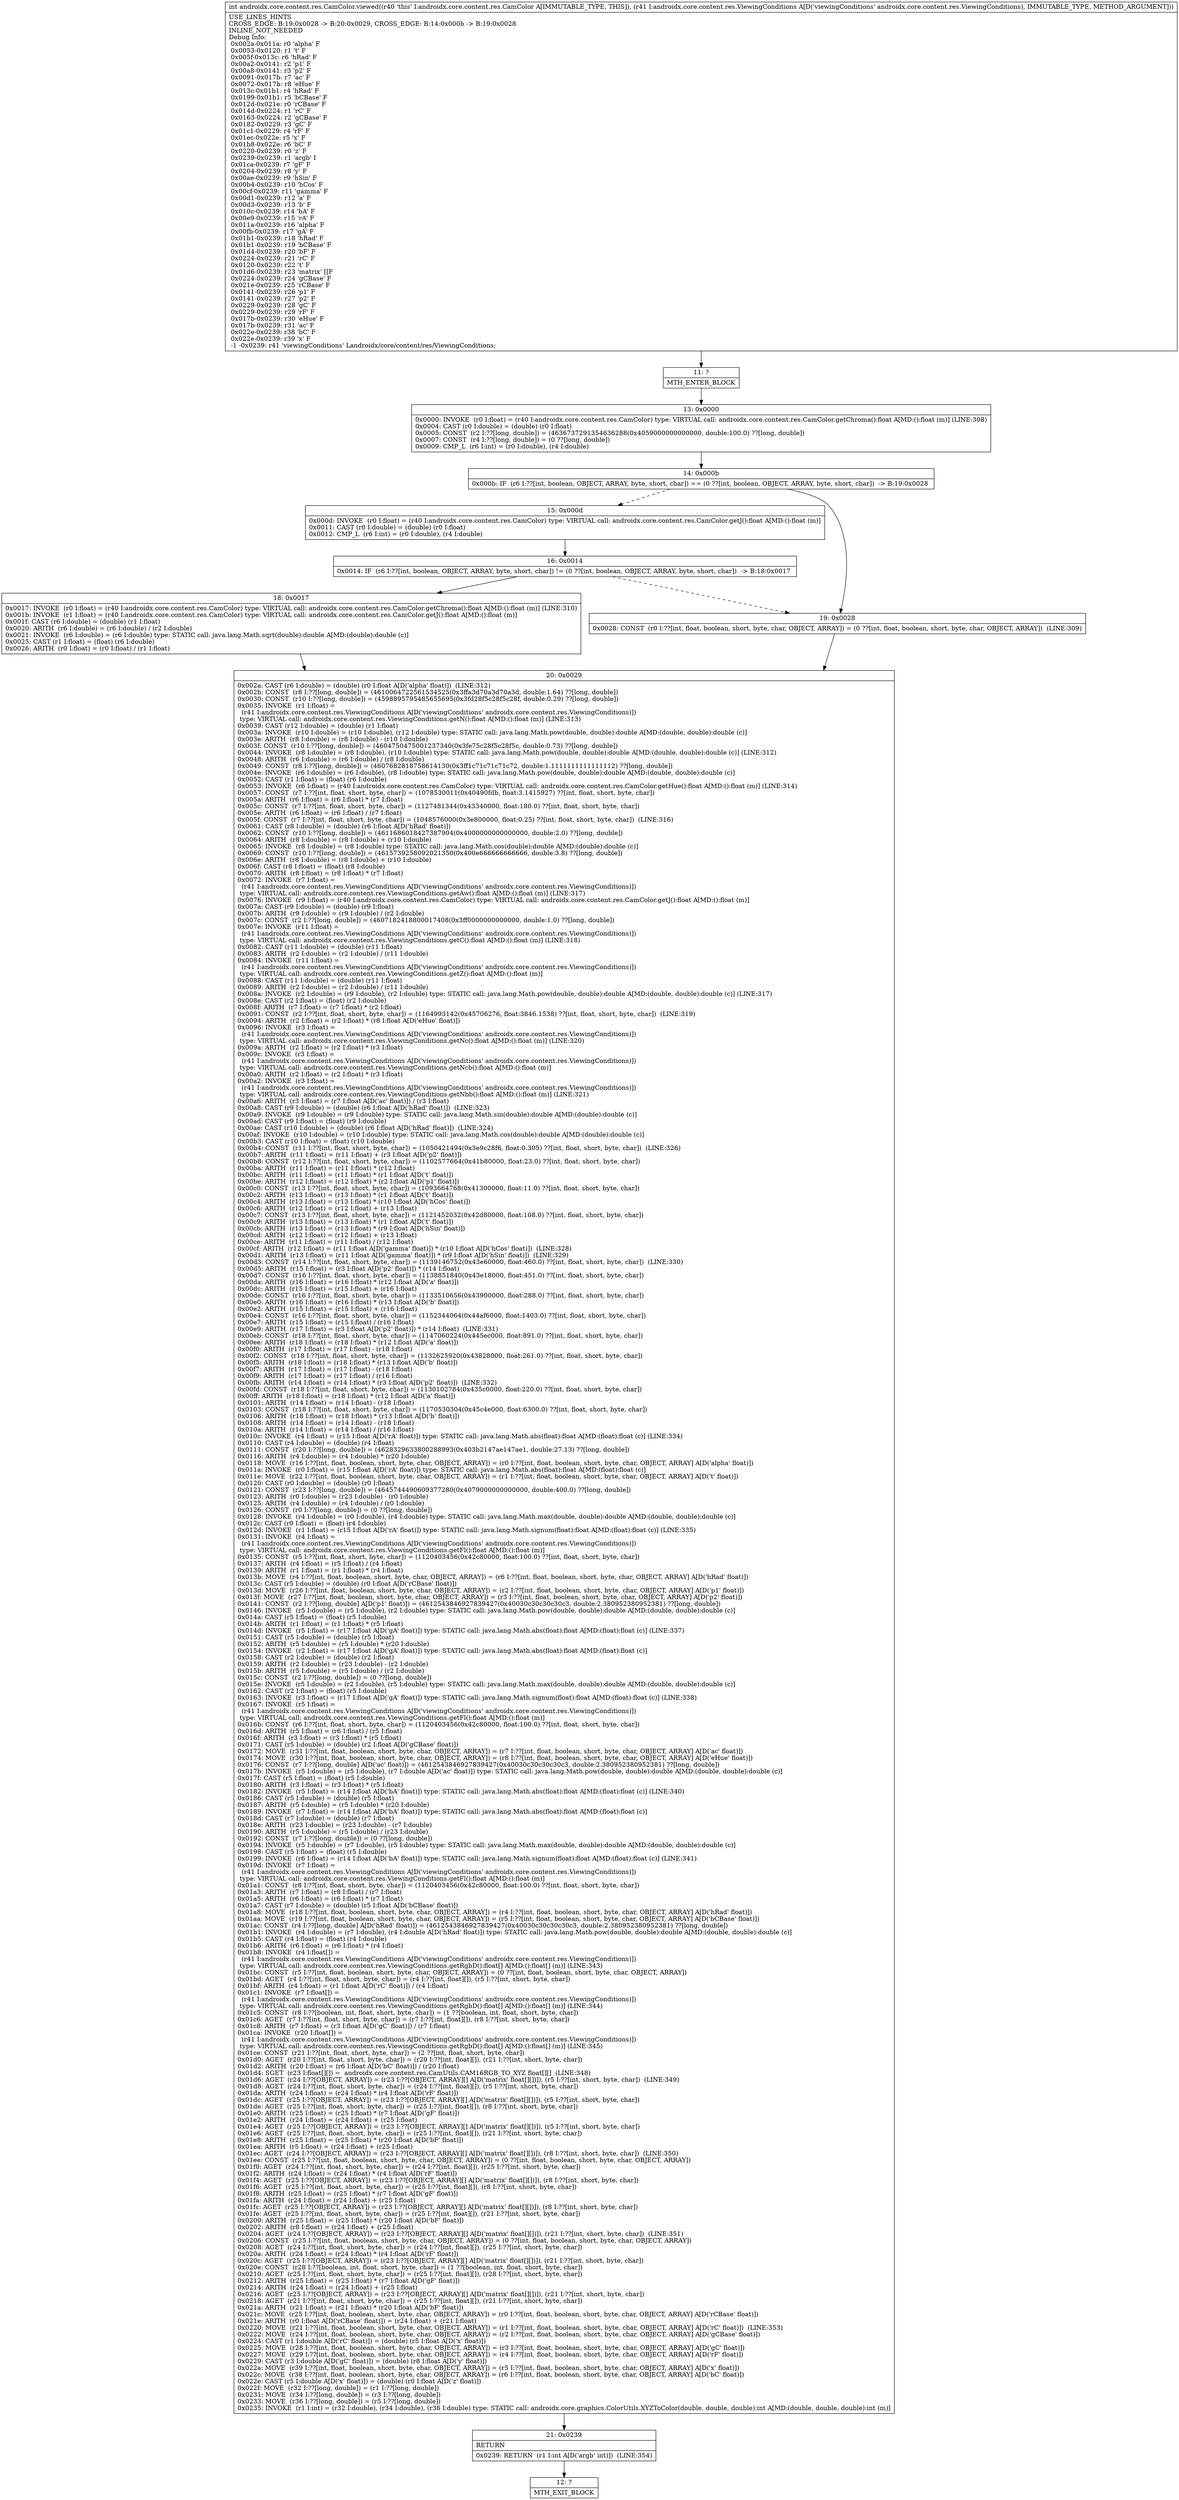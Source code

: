 digraph "CFG forandroidx.core.content.res.CamColor.viewed(Landroidx\/core\/content\/res\/ViewingConditions;)I" {
Node_11 [shape=record,label="{11\:\ ?|MTH_ENTER_BLOCK\l}"];
Node_13 [shape=record,label="{13\:\ 0x0000|0x0000: INVOKE  (r0 I:float) = (r40 I:androidx.core.content.res.CamColor) type: VIRTUAL call: androidx.core.content.res.CamColor.getChroma():float A[MD:():float (m)] (LINE:308)\l0x0004: CAST (r0 I:double) = (double) (r0 I:float) \l0x0005: CONST  (r2 I:??[long, double]) = (4636737291354636288(0x4059000000000000, double:100.0) ??[long, double]) \l0x0007: CONST  (r4 I:??[long, double]) = (0 ??[long, double]) \l0x0009: CMP_L  (r6 I:int) = (r0 I:double), (r4 I:double) \l}"];
Node_14 [shape=record,label="{14\:\ 0x000b|0x000b: IF  (r6 I:??[int, boolean, OBJECT, ARRAY, byte, short, char]) == (0 ??[int, boolean, OBJECT, ARRAY, byte, short, char])  \-\> B:19:0x0028 \l}"];
Node_15 [shape=record,label="{15\:\ 0x000d|0x000d: INVOKE  (r0 I:float) = (r40 I:androidx.core.content.res.CamColor) type: VIRTUAL call: androidx.core.content.res.CamColor.getJ():float A[MD:():float (m)]\l0x0011: CAST (r0 I:double) = (double) (r0 I:float) \l0x0012: CMP_L  (r6 I:int) = (r0 I:double), (r4 I:double) \l}"];
Node_16 [shape=record,label="{16\:\ 0x0014|0x0014: IF  (r6 I:??[int, boolean, OBJECT, ARRAY, byte, short, char]) != (0 ??[int, boolean, OBJECT, ARRAY, byte, short, char])  \-\> B:18:0x0017 \l}"];
Node_18 [shape=record,label="{18\:\ 0x0017|0x0017: INVOKE  (r0 I:float) = (r40 I:androidx.core.content.res.CamColor) type: VIRTUAL call: androidx.core.content.res.CamColor.getChroma():float A[MD:():float (m)] (LINE:310)\l0x001b: INVOKE  (r1 I:float) = (r40 I:androidx.core.content.res.CamColor) type: VIRTUAL call: androidx.core.content.res.CamColor.getJ():float A[MD:():float (m)]\l0x001f: CAST (r6 I:double) = (double) (r1 I:float) \l0x0020: ARITH  (r6 I:double) = (r6 I:double) \/ (r2 I:double) \l0x0021: INVOKE  (r6 I:double) = (r6 I:double) type: STATIC call: java.lang.Math.sqrt(double):double A[MD:(double):double (c)]\l0x0025: CAST (r1 I:float) = (float) (r6 I:double) \l0x0026: ARITH  (r0 I:float) = (r0 I:float) \/ (r1 I:float) \l}"];
Node_20 [shape=record,label="{20\:\ 0x0029|0x002a: CAST (r6 I:double) = (double) (r0 I:float A[D('alpha' float)])  (LINE:312)\l0x002b: CONST  (r8 I:??[long, double]) = (4610064722561534525(0x3ffa3d70a3d70a3d, double:1.64) ??[long, double]) \l0x0030: CONST  (r10 I:??[long, double]) = (4598895795485655695(0x3fd28f5c28f5c28f, double:0.29) ??[long, double]) \l0x0035: INVOKE  (r1 I:float) = \l  (r41 I:androidx.core.content.res.ViewingConditions A[D('viewingConditions' androidx.core.content.res.ViewingConditions)])\l type: VIRTUAL call: androidx.core.content.res.ViewingConditions.getN():float A[MD:():float (m)] (LINE:313)\l0x0039: CAST (r12 I:double) = (double) (r1 I:float) \l0x003a: INVOKE  (r10 I:double) = (r10 I:double), (r12 I:double) type: STATIC call: java.lang.Math.pow(double, double):double A[MD:(double, double):double (c)]\l0x003e: ARITH  (r8 I:double) = (r8 I:double) \- (r10 I:double) \l0x003f: CONST  (r10 I:??[long, double]) = (4604750475001237340(0x3fe75c28f5c28f5c, double:0.73) ??[long, double]) \l0x0044: INVOKE  (r8 I:double) = (r8 I:double), (r10 I:double) type: STATIC call: java.lang.Math.pow(double, double):double A[MD:(double, double):double (c)] (LINE:312)\l0x0048: ARITH  (r6 I:double) = (r6 I:double) \/ (r8 I:double) \l0x0049: CONST  (r8 I:??[long, double]) = (4607682818758614130(0x3ff1c71c71c71c72, double:1.1111111111111112) ??[long, double]) \l0x004e: INVOKE  (r6 I:double) = (r6 I:double), (r8 I:double) type: STATIC call: java.lang.Math.pow(double, double):double A[MD:(double, double):double (c)]\l0x0052: CAST (r1 I:float) = (float) (r6 I:double) \l0x0053: INVOKE  (r6 I:float) = (r40 I:androidx.core.content.res.CamColor) type: VIRTUAL call: androidx.core.content.res.CamColor.getHue():float A[MD:():float (m)] (LINE:314)\l0x0057: CONST  (r7 I:??[int, float, short, byte, char]) = (1078530011(0x40490fdb, float:3.1415927) ??[int, float, short, byte, char]) \l0x005a: ARITH  (r6 I:float) = (r6 I:float) * (r7 I:float) \l0x005c: CONST  (r7 I:??[int, float, short, byte, char]) = (1127481344(0x43340000, float:180.0) ??[int, float, short, byte, char]) \l0x005e: ARITH  (r6 I:float) = (r6 I:float) \/ (r7 I:float) \l0x005f: CONST  (r7 I:??[int, float, short, byte, char]) = (1048576000(0x3e800000, float:0.25) ??[int, float, short, byte, char])  (LINE:316)\l0x0061: CAST (r8 I:double) = (double) (r6 I:float A[D('hRad' float)]) \l0x0062: CONST  (r10 I:??[long, double]) = (4611686018427387904(0x4000000000000000, double:2.0) ??[long, double]) \l0x0064: ARITH  (r8 I:double) = (r8 I:double) + (r10 I:double) \l0x0065: INVOKE  (r8 I:double) = (r8 I:double) type: STATIC call: java.lang.Math.cos(double):double A[MD:(double):double (c)]\l0x0069: CONST  (r10 I:??[long, double]) = (4615739258092021350(0x400e666666666666, double:3.8) ??[long, double]) \l0x006e: ARITH  (r8 I:double) = (r8 I:double) + (r10 I:double) \l0x006f: CAST (r8 I:float) = (float) (r8 I:double) \l0x0070: ARITH  (r8 I:float) = (r8 I:float) * (r7 I:float) \l0x0072: INVOKE  (r7 I:float) = \l  (r41 I:androidx.core.content.res.ViewingConditions A[D('viewingConditions' androidx.core.content.res.ViewingConditions)])\l type: VIRTUAL call: androidx.core.content.res.ViewingConditions.getAw():float A[MD:():float (m)] (LINE:317)\l0x0076: INVOKE  (r9 I:float) = (r40 I:androidx.core.content.res.CamColor) type: VIRTUAL call: androidx.core.content.res.CamColor.getJ():float A[MD:():float (m)]\l0x007a: CAST (r9 I:double) = (double) (r9 I:float) \l0x007b: ARITH  (r9 I:double) = (r9 I:double) \/ (r2 I:double) \l0x007c: CONST  (r2 I:??[long, double]) = (4607182418800017408(0x3ff0000000000000, double:1.0) ??[long, double]) \l0x007e: INVOKE  (r11 I:float) = \l  (r41 I:androidx.core.content.res.ViewingConditions A[D('viewingConditions' androidx.core.content.res.ViewingConditions)])\l type: VIRTUAL call: androidx.core.content.res.ViewingConditions.getC():float A[MD:():float (m)] (LINE:318)\l0x0082: CAST (r11 I:double) = (double) (r11 I:float) \l0x0083: ARITH  (r2 I:double) = (r2 I:double) \/ (r11 I:double) \l0x0084: INVOKE  (r11 I:float) = \l  (r41 I:androidx.core.content.res.ViewingConditions A[D('viewingConditions' androidx.core.content.res.ViewingConditions)])\l type: VIRTUAL call: androidx.core.content.res.ViewingConditions.getZ():float A[MD:():float (m)]\l0x0088: CAST (r11 I:double) = (double) (r11 I:float) \l0x0089: ARITH  (r2 I:double) = (r2 I:double) \/ (r11 I:double) \l0x008a: INVOKE  (r2 I:double) = (r9 I:double), (r2 I:double) type: STATIC call: java.lang.Math.pow(double, double):double A[MD:(double, double):double (c)] (LINE:317)\l0x008e: CAST (r2 I:float) = (float) (r2 I:double) \l0x008f: ARITH  (r7 I:float) = (r7 I:float) * (r2 I:float) \l0x0091: CONST  (r2 I:??[int, float, short, byte, char]) = (1164993142(0x45706276, float:3846.1538) ??[int, float, short, byte, char])  (LINE:319)\l0x0094: ARITH  (r2 I:float) = (r2 I:float) * (r8 I:float A[D('eHue' float)]) \l0x0096: INVOKE  (r3 I:float) = \l  (r41 I:androidx.core.content.res.ViewingConditions A[D('viewingConditions' androidx.core.content.res.ViewingConditions)])\l type: VIRTUAL call: androidx.core.content.res.ViewingConditions.getNc():float A[MD:():float (m)] (LINE:320)\l0x009a: ARITH  (r2 I:float) = (r2 I:float) * (r3 I:float) \l0x009c: INVOKE  (r3 I:float) = \l  (r41 I:androidx.core.content.res.ViewingConditions A[D('viewingConditions' androidx.core.content.res.ViewingConditions)])\l type: VIRTUAL call: androidx.core.content.res.ViewingConditions.getNcb():float A[MD:():float (m)]\l0x00a0: ARITH  (r2 I:float) = (r2 I:float) * (r3 I:float) \l0x00a2: INVOKE  (r3 I:float) = \l  (r41 I:androidx.core.content.res.ViewingConditions A[D('viewingConditions' androidx.core.content.res.ViewingConditions)])\l type: VIRTUAL call: androidx.core.content.res.ViewingConditions.getNbb():float A[MD:():float (m)] (LINE:321)\l0x00a6: ARITH  (r3 I:float) = (r7 I:float A[D('ac' float)]) \/ (r3 I:float) \l0x00a8: CAST (r9 I:double) = (double) (r6 I:float A[D('hRad' float)])  (LINE:323)\l0x00a9: INVOKE  (r9 I:double) = (r9 I:double) type: STATIC call: java.lang.Math.sin(double):double A[MD:(double):double (c)]\l0x00ad: CAST (r9 I:float) = (float) (r9 I:double) \l0x00ae: CAST (r10 I:double) = (double) (r6 I:float A[D('hRad' float)])  (LINE:324)\l0x00af: INVOKE  (r10 I:double) = (r10 I:double) type: STATIC call: java.lang.Math.cos(double):double A[MD:(double):double (c)]\l0x00b3: CAST (r10 I:float) = (float) (r10 I:double) \l0x00b4: CONST  (r11 I:??[int, float, short, byte, char]) = (1050421494(0x3e9c28f6, float:0.305) ??[int, float, short, byte, char])  (LINE:326)\l0x00b7: ARITH  (r11 I:float) = (r11 I:float) + (r3 I:float A[D('p2' float)]) \l0x00b8: CONST  (r12 I:??[int, float, short, byte, char]) = (1102577664(0x41b80000, float:23.0) ??[int, float, short, byte, char]) \l0x00ba: ARITH  (r11 I:float) = (r11 I:float) * (r12 I:float) \l0x00bc: ARITH  (r11 I:float) = (r11 I:float) * (r1 I:float A[D('t' float)]) \l0x00be: ARITH  (r12 I:float) = (r12 I:float) * (r2 I:float A[D('p1' float)]) \l0x00c0: CONST  (r13 I:??[int, float, short, byte, char]) = (1093664768(0x41300000, float:11.0) ??[int, float, short, byte, char]) \l0x00c2: ARITH  (r13 I:float) = (r13 I:float) * (r1 I:float A[D('t' float)]) \l0x00c4: ARITH  (r13 I:float) = (r13 I:float) * (r10 I:float A[D('hCos' float)]) \l0x00c6: ARITH  (r12 I:float) = (r12 I:float) + (r13 I:float) \l0x00c7: CONST  (r13 I:??[int, float, short, byte, char]) = (1121452032(0x42d80000, float:108.0) ??[int, float, short, byte, char]) \l0x00c9: ARITH  (r13 I:float) = (r13 I:float) * (r1 I:float A[D('t' float)]) \l0x00cb: ARITH  (r13 I:float) = (r13 I:float) * (r9 I:float A[D('hSin' float)]) \l0x00cd: ARITH  (r12 I:float) = (r12 I:float) + (r13 I:float) \l0x00ce: ARITH  (r11 I:float) = (r11 I:float) \/ (r12 I:float) \l0x00cf: ARITH  (r12 I:float) = (r11 I:float A[D('gamma' float)]) * (r10 I:float A[D('hCos' float)])  (LINE:328)\l0x00d1: ARITH  (r13 I:float) = (r11 I:float A[D('gamma' float)]) * (r9 I:float A[D('hSin' float)])  (LINE:329)\l0x00d3: CONST  (r14 I:??[int, float, short, byte, char]) = (1139146752(0x43e60000, float:460.0) ??[int, float, short, byte, char])  (LINE:330)\l0x00d5: ARITH  (r15 I:float) = (r3 I:float A[D('p2' float)]) * (r14 I:float) \l0x00d7: CONST  (r16 I:??[int, float, short, byte, char]) = (1138851840(0x43e18000, float:451.0) ??[int, float, short, byte, char]) \l0x00da: ARITH  (r16 I:float) = (r16 I:float) * (r12 I:float A[D('a' float)]) \l0x00dc: ARITH  (r15 I:float) = (r15 I:float) + (r16 I:float) \l0x00de: CONST  (r16 I:??[int, float, short, byte, char]) = (1133510656(0x43900000, float:288.0) ??[int, float, short, byte, char]) \l0x00e0: ARITH  (r16 I:float) = (r16 I:float) * (r13 I:float A[D('b' float)]) \l0x00e2: ARITH  (r15 I:float) = (r15 I:float) + (r16 I:float) \l0x00e4: CONST  (r16 I:??[int, float, short, byte, char]) = (1152344064(0x44af6000, float:1403.0) ??[int, float, short, byte, char]) \l0x00e7: ARITH  (r15 I:float) = (r15 I:float) \/ (r16 I:float) \l0x00e9: ARITH  (r17 I:float) = (r3 I:float A[D('p2' float)]) * (r14 I:float)  (LINE:331)\l0x00eb: CONST  (r18 I:??[int, float, short, byte, char]) = (1147060224(0x445ec000, float:891.0) ??[int, float, short, byte, char]) \l0x00ee: ARITH  (r18 I:float) = (r18 I:float) * (r12 I:float A[D('a' float)]) \l0x00f0: ARITH  (r17 I:float) = (r17 I:float) \- (r18 I:float) \l0x00f2: CONST  (r18 I:??[int, float, short, byte, char]) = (1132625920(0x43828000, float:261.0) ??[int, float, short, byte, char]) \l0x00f5: ARITH  (r18 I:float) = (r18 I:float) * (r13 I:float A[D('b' float)]) \l0x00f7: ARITH  (r17 I:float) = (r17 I:float) \- (r18 I:float) \l0x00f9: ARITH  (r17 I:float) = (r17 I:float) \/ (r16 I:float) \l0x00fb: ARITH  (r14 I:float) = (r14 I:float) * (r3 I:float A[D('p2' float)])  (LINE:332)\l0x00fd: CONST  (r18 I:??[int, float, short, byte, char]) = (1130102784(0x435c0000, float:220.0) ??[int, float, short, byte, char]) \l0x00ff: ARITH  (r18 I:float) = (r18 I:float) * (r12 I:float A[D('a' float)]) \l0x0101: ARITH  (r14 I:float) = (r14 I:float) \- (r18 I:float) \l0x0103: CONST  (r18 I:??[int, float, short, byte, char]) = (1170530304(0x45c4e000, float:6300.0) ??[int, float, short, byte, char]) \l0x0106: ARITH  (r18 I:float) = (r18 I:float) * (r13 I:float A[D('b' float)]) \l0x0108: ARITH  (r14 I:float) = (r14 I:float) \- (r18 I:float) \l0x010a: ARITH  (r14 I:float) = (r14 I:float) \/ (r16 I:float) \l0x010c: INVOKE  (r4 I:float) = (r15 I:float A[D('rA' float)]) type: STATIC call: java.lang.Math.abs(float):float A[MD:(float):float (c)] (LINE:334)\l0x0110: CAST (r4 I:double) = (double) (r4 I:float) \l0x0111: CONST  (r20 I:??[long, double]) = (4628329633800288993(0x403b2147ae147ae1, double:27.13) ??[long, double]) \l0x0116: ARITH  (r4 I:double) = (r4 I:double) * (r20 I:double) \l0x0118: MOVE  (r16 I:??[int, float, boolean, short, byte, char, OBJECT, ARRAY]) = (r0 I:??[int, float, boolean, short, byte, char, OBJECT, ARRAY] A[D('alpha' float)]) \l0x011a: INVOKE  (r0 I:float) = (r15 I:float A[D('rA' float)]) type: STATIC call: java.lang.Math.abs(float):float A[MD:(float):float (c)]\l0x011e: MOVE  (r22 I:??[int, float, boolean, short, byte, char, OBJECT, ARRAY]) = (r1 I:??[int, float, boolean, short, byte, char, OBJECT, ARRAY] A[D('t' float)]) \l0x0120: CAST (r0 I:double) = (double) (r0 I:float) \l0x0121: CONST  (r23 I:??[long, double]) = (4645744490609377280(0x4079000000000000, double:400.0) ??[long, double]) \l0x0123: ARITH  (r0 I:double) = (r23 I:double) \- (r0 I:double) \l0x0125: ARITH  (r4 I:double) = (r4 I:double) \/ (r0 I:double) \l0x0126: CONST  (r0 I:??[long, double]) = (0 ??[long, double]) \l0x0128: INVOKE  (r4 I:double) = (r0 I:double), (r4 I:double) type: STATIC call: java.lang.Math.max(double, double):double A[MD:(double, double):double (c)]\l0x012c: CAST (r0 I:float) = (float) (r4 I:double) \l0x012d: INVOKE  (r1 I:float) = (r15 I:float A[D('rA' float)]) type: STATIC call: java.lang.Math.signum(float):float A[MD:(float):float (c)] (LINE:335)\l0x0131: INVOKE  (r4 I:float) = \l  (r41 I:androidx.core.content.res.ViewingConditions A[D('viewingConditions' androidx.core.content.res.ViewingConditions)])\l type: VIRTUAL call: androidx.core.content.res.ViewingConditions.getFl():float A[MD:():float (m)]\l0x0135: CONST  (r5 I:??[int, float, short, byte, char]) = (1120403456(0x42c80000, float:100.0) ??[int, float, short, byte, char]) \l0x0137: ARITH  (r4 I:float) = (r5 I:float) \/ (r4 I:float) \l0x0139: ARITH  (r1 I:float) = (r1 I:float) * (r4 I:float) \l0x013b: MOVE  (r4 I:??[int, float, boolean, short, byte, char, OBJECT, ARRAY]) = (r6 I:??[int, float, boolean, short, byte, char, OBJECT, ARRAY] A[D('hRad' float)]) \l0x013c: CAST (r5 I:double) = (double) (r0 I:float A[D('rCBase' float)]) \l0x013d: MOVE  (r26 I:??[int, float, boolean, short, byte, char, OBJECT, ARRAY]) = (r2 I:??[int, float, boolean, short, byte, char, OBJECT, ARRAY] A[D('p1' float)]) \l0x013f: MOVE  (r27 I:??[int, float, boolean, short, byte, char, OBJECT, ARRAY]) = (r3 I:??[int, float, boolean, short, byte, char, OBJECT, ARRAY] A[D('p2' float)]) \l0x0141: CONST  (r2 I:??[long, double] A[D('p1' float)]) = (4612543846927839427(0x40030c30c30c30c3, double:2.380952380952381) ??[long, double]) \l0x0146: INVOKE  (r5 I:double) = (r5 I:double), (r2 I:double) type: STATIC call: java.lang.Math.pow(double, double):double A[MD:(double, double):double (c)]\l0x014a: CAST (r5 I:float) = (float) (r5 I:double) \l0x014b: ARITH  (r1 I:float) = (r1 I:float) * (r5 I:float) \l0x014d: INVOKE  (r5 I:float) = (r17 I:float A[D('gA' float)]) type: STATIC call: java.lang.Math.abs(float):float A[MD:(float):float (c)] (LINE:337)\l0x0151: CAST (r5 I:double) = (double) (r5 I:float) \l0x0152: ARITH  (r5 I:double) = (r5 I:double) * (r20 I:double) \l0x0154: INVOKE  (r2 I:float) = (r17 I:float A[D('gA' float)]) type: STATIC call: java.lang.Math.abs(float):float A[MD:(float):float (c)]\l0x0158: CAST (r2 I:double) = (double) (r2 I:float) \l0x0159: ARITH  (r2 I:double) = (r23 I:double) \- (r2 I:double) \l0x015b: ARITH  (r5 I:double) = (r5 I:double) \/ (r2 I:double) \l0x015c: CONST  (r2 I:??[long, double]) = (0 ??[long, double]) \l0x015e: INVOKE  (r5 I:double) = (r2 I:double), (r5 I:double) type: STATIC call: java.lang.Math.max(double, double):double A[MD:(double, double):double (c)]\l0x0162: CAST (r2 I:float) = (float) (r5 I:double) \l0x0163: INVOKE  (r3 I:float) = (r17 I:float A[D('gA' float)]) type: STATIC call: java.lang.Math.signum(float):float A[MD:(float):float (c)] (LINE:338)\l0x0167: INVOKE  (r5 I:float) = \l  (r41 I:androidx.core.content.res.ViewingConditions A[D('viewingConditions' androidx.core.content.res.ViewingConditions)])\l type: VIRTUAL call: androidx.core.content.res.ViewingConditions.getFl():float A[MD:():float (m)]\l0x016b: CONST  (r6 I:??[int, float, short, byte, char]) = (1120403456(0x42c80000, float:100.0) ??[int, float, short, byte, char]) \l0x016d: ARITH  (r5 I:float) = (r6 I:float) \/ (r5 I:float) \l0x016f: ARITH  (r3 I:float) = (r3 I:float) * (r5 I:float) \l0x0171: CAST (r5 I:double) = (double) (r2 I:float A[D('gCBase' float)]) \l0x0172: MOVE  (r31 I:??[int, float, boolean, short, byte, char, OBJECT, ARRAY]) = (r7 I:??[int, float, boolean, short, byte, char, OBJECT, ARRAY] A[D('ac' float)]) \l0x0174: MOVE  (r30 I:??[int, float, boolean, short, byte, char, OBJECT, ARRAY]) = (r8 I:??[int, float, boolean, short, byte, char, OBJECT, ARRAY] A[D('eHue' float)]) \l0x0176: CONST  (r7 I:??[long, double] A[D('ac' float)]) = (4612543846927839427(0x40030c30c30c30c3, double:2.380952380952381) ??[long, double]) \l0x017b: INVOKE  (r5 I:double) = (r5 I:double), (r7 I:double A[D('ac' float)]) type: STATIC call: java.lang.Math.pow(double, double):double A[MD:(double, double):double (c)]\l0x017f: CAST (r5 I:float) = (float) (r5 I:double) \l0x0180: ARITH  (r3 I:float) = (r3 I:float) * (r5 I:float) \l0x0182: INVOKE  (r5 I:float) = (r14 I:float A[D('bA' float)]) type: STATIC call: java.lang.Math.abs(float):float A[MD:(float):float (c)] (LINE:340)\l0x0186: CAST (r5 I:double) = (double) (r5 I:float) \l0x0187: ARITH  (r5 I:double) = (r5 I:double) * (r20 I:double) \l0x0189: INVOKE  (r7 I:float) = (r14 I:float A[D('bA' float)]) type: STATIC call: java.lang.Math.abs(float):float A[MD:(float):float (c)]\l0x018d: CAST (r7 I:double) = (double) (r7 I:float) \l0x018e: ARITH  (r23 I:double) = (r23 I:double) \- (r7 I:double) \l0x0190: ARITH  (r5 I:double) = (r5 I:double) \/ (r23 I:double) \l0x0192: CONST  (r7 I:??[long, double]) = (0 ??[long, double]) \l0x0194: INVOKE  (r5 I:double) = (r7 I:double), (r5 I:double) type: STATIC call: java.lang.Math.max(double, double):double A[MD:(double, double):double (c)]\l0x0198: CAST (r5 I:float) = (float) (r5 I:double) \l0x0199: INVOKE  (r6 I:float) = (r14 I:float A[D('bA' float)]) type: STATIC call: java.lang.Math.signum(float):float A[MD:(float):float (c)] (LINE:341)\l0x019d: INVOKE  (r7 I:float) = \l  (r41 I:androidx.core.content.res.ViewingConditions A[D('viewingConditions' androidx.core.content.res.ViewingConditions)])\l type: VIRTUAL call: androidx.core.content.res.ViewingConditions.getFl():float A[MD:():float (m)]\l0x01a1: CONST  (r8 I:??[int, float, short, byte, char]) = (1120403456(0x42c80000, float:100.0) ??[int, float, short, byte, char]) \l0x01a3: ARITH  (r7 I:float) = (r8 I:float) \/ (r7 I:float) \l0x01a5: ARITH  (r6 I:float) = (r6 I:float) * (r7 I:float) \l0x01a7: CAST (r7 I:double) = (double) (r5 I:float A[D('bCBase' float)]) \l0x01a8: MOVE  (r18 I:??[int, float, boolean, short, byte, char, OBJECT, ARRAY]) = (r4 I:??[int, float, boolean, short, byte, char, OBJECT, ARRAY] A[D('hRad' float)]) \l0x01aa: MOVE  (r19 I:??[int, float, boolean, short, byte, char, OBJECT, ARRAY]) = (r5 I:??[int, float, boolean, short, byte, char, OBJECT, ARRAY] A[D('bCBase' float)]) \l0x01ac: CONST  (r4 I:??[long, double] A[D('hRad' float)]) = (4612543846927839427(0x40030c30c30c30c3, double:2.380952380952381) ??[long, double]) \l0x01b1: INVOKE  (r4 I:double) = (r7 I:double), (r4 I:double A[D('hRad' float)]) type: STATIC call: java.lang.Math.pow(double, double):double A[MD:(double, double):double (c)]\l0x01b5: CAST (r4 I:float) = (float) (r4 I:double) \l0x01b6: ARITH  (r6 I:float) = (r6 I:float) * (r4 I:float) \l0x01b8: INVOKE  (r4 I:float[]) = \l  (r41 I:androidx.core.content.res.ViewingConditions A[D('viewingConditions' androidx.core.content.res.ViewingConditions)])\l type: VIRTUAL call: androidx.core.content.res.ViewingConditions.getRgbD():float[] A[MD:():float[] (m)] (LINE:343)\l0x01bc: CONST  (r5 I:??[int, float, boolean, short, byte, char, OBJECT, ARRAY]) = (0 ??[int, float, boolean, short, byte, char, OBJECT, ARRAY]) \l0x01bd: AGET  (r4 I:??[int, float, short, byte, char]) = (r4 I:??[int, float][]), (r5 I:??[int, short, byte, char]) \l0x01bf: ARITH  (r4 I:float) = (r1 I:float A[D('rC' float)]) \/ (r4 I:float) \l0x01c1: INVOKE  (r7 I:float[]) = \l  (r41 I:androidx.core.content.res.ViewingConditions A[D('viewingConditions' androidx.core.content.res.ViewingConditions)])\l type: VIRTUAL call: androidx.core.content.res.ViewingConditions.getRgbD():float[] A[MD:():float[] (m)] (LINE:344)\l0x01c5: CONST  (r8 I:??[boolean, int, float, short, byte, char]) = (1 ??[boolean, int, float, short, byte, char]) \l0x01c6: AGET  (r7 I:??[int, float, short, byte, char]) = (r7 I:??[int, float][]), (r8 I:??[int, short, byte, char]) \l0x01c8: ARITH  (r7 I:float) = (r3 I:float A[D('gC' float)]) \/ (r7 I:float) \l0x01ca: INVOKE  (r20 I:float[]) = \l  (r41 I:androidx.core.content.res.ViewingConditions A[D('viewingConditions' androidx.core.content.res.ViewingConditions)])\l type: VIRTUAL call: androidx.core.content.res.ViewingConditions.getRgbD():float[] A[MD:():float[] (m)] (LINE:345)\l0x01ce: CONST  (r21 I:??[int, float, short, byte, char]) = (2 ??[int, float, short, byte, char]) \l0x01d0: AGET  (r20 I:??[int, float, short, byte, char]) = (r20 I:??[int, float][]), (r21 I:??[int, short, byte, char]) \l0x01d2: ARITH  (r20 I:float) = (r6 I:float A[D('bC' float)]) \/ (r20 I:float) \l0x01d4: SGET  (r23 I:float[][]) =  androidx.core.content.res.CamUtils.CAM16RGB_TO_XYZ float[][]  (LINE:348)\l0x01d6: AGET  (r24 I:??[OBJECT, ARRAY]) = (r23 I:??[OBJECT, ARRAY][] A[D('matrix' float[][])]), (r5 I:??[int, short, byte, char])  (LINE:349)\l0x01d8: AGET  (r24 I:??[int, float, short, byte, char]) = (r24 I:??[int, float][]), (r5 I:??[int, short, byte, char]) \l0x01da: ARITH  (r24 I:float) = (r24 I:float) * (r4 I:float A[D('rF' float)]) \l0x01dc: AGET  (r25 I:??[OBJECT, ARRAY]) = (r23 I:??[OBJECT, ARRAY][] A[D('matrix' float[][])]), (r5 I:??[int, short, byte, char]) \l0x01de: AGET  (r25 I:??[int, float, short, byte, char]) = (r25 I:??[int, float][]), (r8 I:??[int, short, byte, char]) \l0x01e0: ARITH  (r25 I:float) = (r25 I:float) * (r7 I:float A[D('gF' float)]) \l0x01e2: ARITH  (r24 I:float) = (r24 I:float) + (r25 I:float) \l0x01e4: AGET  (r25 I:??[OBJECT, ARRAY]) = (r23 I:??[OBJECT, ARRAY][] A[D('matrix' float[][])]), (r5 I:??[int, short, byte, char]) \l0x01e6: AGET  (r25 I:??[int, float, short, byte, char]) = (r25 I:??[int, float][]), (r21 I:??[int, short, byte, char]) \l0x01e8: ARITH  (r25 I:float) = (r25 I:float) * (r20 I:float A[D('bF' float)]) \l0x01ea: ARITH  (r5 I:float) = (r24 I:float) + (r25 I:float) \l0x01ec: AGET  (r24 I:??[OBJECT, ARRAY]) = (r23 I:??[OBJECT, ARRAY][] A[D('matrix' float[][])]), (r8 I:??[int, short, byte, char])  (LINE:350)\l0x01ee: CONST  (r25 I:??[int, float, boolean, short, byte, char, OBJECT, ARRAY]) = (0 ??[int, float, boolean, short, byte, char, OBJECT, ARRAY]) \l0x01f0: AGET  (r24 I:??[int, float, short, byte, char]) = (r24 I:??[int, float][]), (r25 I:??[int, short, byte, char]) \l0x01f2: ARITH  (r24 I:float) = (r24 I:float) * (r4 I:float A[D('rF' float)]) \l0x01f4: AGET  (r25 I:??[OBJECT, ARRAY]) = (r23 I:??[OBJECT, ARRAY][] A[D('matrix' float[][])]), (r8 I:??[int, short, byte, char]) \l0x01f6: AGET  (r25 I:??[int, float, short, byte, char]) = (r25 I:??[int, float][]), (r8 I:??[int, short, byte, char]) \l0x01f8: ARITH  (r25 I:float) = (r25 I:float) * (r7 I:float A[D('gF' float)]) \l0x01fa: ARITH  (r24 I:float) = (r24 I:float) + (r25 I:float) \l0x01fc: AGET  (r25 I:??[OBJECT, ARRAY]) = (r23 I:??[OBJECT, ARRAY][] A[D('matrix' float[][])]), (r8 I:??[int, short, byte, char]) \l0x01fe: AGET  (r25 I:??[int, float, short, byte, char]) = (r25 I:??[int, float][]), (r21 I:??[int, short, byte, char]) \l0x0200: ARITH  (r25 I:float) = (r25 I:float) * (r20 I:float A[D('bF' float)]) \l0x0202: ARITH  (r8 I:float) = (r24 I:float) + (r25 I:float) \l0x0204: AGET  (r24 I:??[OBJECT, ARRAY]) = (r23 I:??[OBJECT, ARRAY][] A[D('matrix' float[][])]), (r21 I:??[int, short, byte, char])  (LINE:351)\l0x0206: CONST  (r25 I:??[int, float, boolean, short, byte, char, OBJECT, ARRAY]) = (0 ??[int, float, boolean, short, byte, char, OBJECT, ARRAY]) \l0x0208: AGET  (r24 I:??[int, float, short, byte, char]) = (r24 I:??[int, float][]), (r25 I:??[int, short, byte, char]) \l0x020a: ARITH  (r24 I:float) = (r24 I:float) * (r4 I:float A[D('rF' float)]) \l0x020c: AGET  (r25 I:??[OBJECT, ARRAY]) = (r23 I:??[OBJECT, ARRAY][] A[D('matrix' float[][])]), (r21 I:??[int, short, byte, char]) \l0x020e: CONST  (r28 I:??[boolean, int, float, short, byte, char]) = (1 ??[boolean, int, float, short, byte, char]) \l0x0210: AGET  (r25 I:??[int, float, short, byte, char]) = (r25 I:??[int, float][]), (r28 I:??[int, short, byte, char]) \l0x0212: ARITH  (r25 I:float) = (r25 I:float) * (r7 I:float A[D('gF' float)]) \l0x0214: ARITH  (r24 I:float) = (r24 I:float) + (r25 I:float) \l0x0216: AGET  (r25 I:??[OBJECT, ARRAY]) = (r23 I:??[OBJECT, ARRAY][] A[D('matrix' float[][])]), (r21 I:??[int, short, byte, char]) \l0x0218: AGET  (r21 I:??[int, float, short, byte, char]) = (r25 I:??[int, float][]), (r21 I:??[int, short, byte, char]) \l0x021a: ARITH  (r21 I:float) = (r21 I:float) * (r20 I:float A[D('bF' float)]) \l0x021c: MOVE  (r25 I:??[int, float, boolean, short, byte, char, OBJECT, ARRAY]) = (r0 I:??[int, float, boolean, short, byte, char, OBJECT, ARRAY] A[D('rCBase' float)]) \l0x021e: ARITH  (r0 I:float A[D('rCBase' float)]) = (r24 I:float) + (r21 I:float) \l0x0220: MOVE  (r21 I:??[int, float, boolean, short, byte, char, OBJECT, ARRAY]) = (r1 I:??[int, float, boolean, short, byte, char, OBJECT, ARRAY] A[D('rC' float)])  (LINE:353)\l0x0222: MOVE  (r24 I:??[int, float, boolean, short, byte, char, OBJECT, ARRAY]) = (r2 I:??[int, float, boolean, short, byte, char, OBJECT, ARRAY] A[D('gCBase' float)]) \l0x0224: CAST (r1 I:double A[D('rC' float)]) = (double) (r5 I:float A[D('x' float)]) \l0x0225: MOVE  (r28 I:??[int, float, boolean, short, byte, char, OBJECT, ARRAY]) = (r3 I:??[int, float, boolean, short, byte, char, OBJECT, ARRAY] A[D('gC' float)]) \l0x0227: MOVE  (r29 I:??[int, float, boolean, short, byte, char, OBJECT, ARRAY]) = (r4 I:??[int, float, boolean, short, byte, char, OBJECT, ARRAY] A[D('rF' float)]) \l0x0229: CAST (r3 I:double A[D('gC' float)]) = (double) (r8 I:float A[D('y' float)]) \l0x022a: MOVE  (r39 I:??[int, float, boolean, short, byte, char, OBJECT, ARRAY]) = (r5 I:??[int, float, boolean, short, byte, char, OBJECT, ARRAY] A[D('x' float)]) \l0x022c: MOVE  (r38 I:??[int, float, boolean, short, byte, char, OBJECT, ARRAY]) = (r6 I:??[int, float, boolean, short, byte, char, OBJECT, ARRAY] A[D('bC' float)]) \l0x022e: CAST (r5 I:double A[D('x' float)]) = (double) (r0 I:float A[D('z' float)]) \l0x022f: MOVE  (r32 I:??[long, double]) = (r1 I:??[long, double]) \l0x0231: MOVE  (r34 I:??[long, double]) = (r3 I:??[long, double]) \l0x0233: MOVE  (r36 I:??[long, double]) = (r5 I:??[long, double]) \l0x0235: INVOKE  (r1 I:int) = (r32 I:double), (r34 I:double), (r36 I:double) type: STATIC call: androidx.core.graphics.ColorUtils.XYZToColor(double, double, double):int A[MD:(double, double, double):int (m)]\l}"];
Node_21 [shape=record,label="{21\:\ 0x0239|RETURN\l|0x0239: RETURN  (r1 I:int A[D('argb' int)])  (LINE:354)\l}"];
Node_12 [shape=record,label="{12\:\ ?|MTH_EXIT_BLOCK\l}"];
Node_19 [shape=record,label="{19\:\ 0x0028|0x0028: CONST  (r0 I:??[int, float, boolean, short, byte, char, OBJECT, ARRAY]) = (0 ??[int, float, boolean, short, byte, char, OBJECT, ARRAY])  (LINE:309)\l}"];
MethodNode[shape=record,label="{int androidx.core.content.res.CamColor.viewed((r40 'this' I:androidx.core.content.res.CamColor A[IMMUTABLE_TYPE, THIS]), (r41 I:androidx.core.content.res.ViewingConditions A[D('viewingConditions' androidx.core.content.res.ViewingConditions), IMMUTABLE_TYPE, METHOD_ARGUMENT]))  | USE_LINES_HINTS\lCROSS_EDGE: B:19:0x0028 \-\> B:20:0x0029, CROSS_EDGE: B:14:0x000b \-\> B:19:0x0028\lINLINE_NOT_NEEDED\lDebug Info:\l  0x002a\-0x011a: r0 'alpha' F\l  0x0053\-0x0120: r1 't' F\l  0x005f\-0x013c: r6 'hRad' F\l  0x00a2\-0x0141: r2 'p1' F\l  0x00a8\-0x0141: r3 'p2' F\l  0x0091\-0x017b: r7 'ac' F\l  0x0072\-0x017b: r8 'eHue' F\l  0x013c\-0x01b1: r4 'hRad' F\l  0x0199\-0x01b1: r5 'bCBase' F\l  0x012d\-0x021e: r0 'rCBase' F\l  0x014d\-0x0224: r1 'rC' F\l  0x0163\-0x0224: r2 'gCBase' F\l  0x0182\-0x0229: r3 'gC' F\l  0x01c1\-0x0229: r4 'rF' F\l  0x01ec\-0x022e: r5 'x' F\l  0x01b8\-0x022e: r6 'bC' F\l  0x0220\-0x0239: r0 'z' F\l  0x0239\-0x0239: r1 'argb' I\l  0x01ca\-0x0239: r7 'gF' F\l  0x0204\-0x0239: r8 'y' F\l  0x00ae\-0x0239: r9 'hSin' F\l  0x00b4\-0x0239: r10 'hCos' F\l  0x00cf\-0x0239: r11 'gamma' F\l  0x00d1\-0x0239: r12 'a' F\l  0x00d3\-0x0239: r13 'b' F\l  0x010c\-0x0239: r14 'bA' F\l  0x00e9\-0x0239: r15 'rA' F\l  0x011a\-0x0239: r16 'alpha' F\l  0x00fb\-0x0239: r17 'gA' F\l  0x01b1\-0x0239: r18 'hRad' F\l  0x01b1\-0x0239: r19 'bCBase' F\l  0x01d4\-0x0239: r20 'bF' F\l  0x0224\-0x0239: r21 'rC' F\l  0x0120\-0x0239: r22 't' F\l  0x01d6\-0x0239: r23 'matrix' [[F\l  0x0224\-0x0239: r24 'gCBase' F\l  0x021e\-0x0239: r25 'rCBase' F\l  0x0141\-0x0239: r26 'p1' F\l  0x0141\-0x0239: r27 'p2' F\l  0x0229\-0x0239: r28 'gC' F\l  0x0229\-0x0239: r29 'rF' F\l  0x017b\-0x0239: r30 'eHue' F\l  0x017b\-0x0239: r31 'ac' F\l  0x022e\-0x0239: r38 'bC' F\l  0x022e\-0x0239: r39 'x' F\l  \-1 \-0x0239: r41 'viewingConditions' Landroidx\/core\/content\/res\/ViewingConditions;\l}"];
MethodNode -> Node_11;Node_11 -> Node_13;
Node_13 -> Node_14;
Node_14 -> Node_15[style=dashed];
Node_14 -> Node_19;
Node_15 -> Node_16;
Node_16 -> Node_18;
Node_16 -> Node_19[style=dashed];
Node_18 -> Node_20;
Node_20 -> Node_21;
Node_21 -> Node_12;
Node_19 -> Node_20;
}


